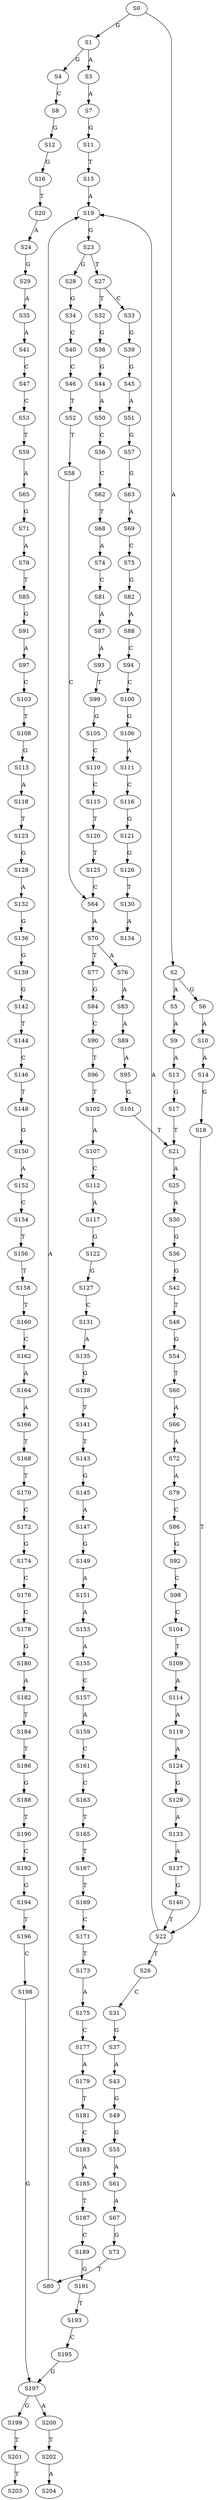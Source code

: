 strict digraph  {
	S0 -> S1 [ label = G ];
	S0 -> S2 [ label = A ];
	S1 -> S3 [ label = A ];
	S1 -> S4 [ label = G ];
	S2 -> S5 [ label = A ];
	S2 -> S6 [ label = G ];
	S3 -> S7 [ label = A ];
	S4 -> S8 [ label = C ];
	S5 -> S9 [ label = A ];
	S6 -> S10 [ label = A ];
	S7 -> S11 [ label = G ];
	S8 -> S12 [ label = G ];
	S9 -> S13 [ label = A ];
	S10 -> S14 [ label = A ];
	S11 -> S15 [ label = T ];
	S12 -> S16 [ label = G ];
	S13 -> S17 [ label = G ];
	S14 -> S18 [ label = G ];
	S15 -> S19 [ label = A ];
	S16 -> S20 [ label = T ];
	S17 -> S21 [ label = T ];
	S18 -> S22 [ label = T ];
	S19 -> S23 [ label = G ];
	S20 -> S24 [ label = A ];
	S21 -> S25 [ label = A ];
	S22 -> S26 [ label = T ];
	S22 -> S19 [ label = A ];
	S23 -> S27 [ label = T ];
	S23 -> S28 [ label = G ];
	S24 -> S29 [ label = G ];
	S25 -> S30 [ label = A ];
	S26 -> S31 [ label = C ];
	S27 -> S32 [ label = T ];
	S27 -> S33 [ label = C ];
	S28 -> S34 [ label = G ];
	S29 -> S35 [ label = A ];
	S30 -> S36 [ label = G ];
	S31 -> S37 [ label = G ];
	S32 -> S38 [ label = G ];
	S33 -> S39 [ label = G ];
	S34 -> S40 [ label = C ];
	S35 -> S41 [ label = A ];
	S36 -> S42 [ label = G ];
	S37 -> S43 [ label = A ];
	S38 -> S44 [ label = G ];
	S39 -> S45 [ label = G ];
	S40 -> S46 [ label = C ];
	S41 -> S47 [ label = C ];
	S42 -> S48 [ label = T ];
	S43 -> S49 [ label = G ];
	S44 -> S50 [ label = A ];
	S45 -> S51 [ label = A ];
	S46 -> S52 [ label = T ];
	S47 -> S53 [ label = C ];
	S48 -> S54 [ label = G ];
	S49 -> S55 [ label = G ];
	S50 -> S56 [ label = C ];
	S51 -> S57 [ label = G ];
	S52 -> S58 [ label = T ];
	S53 -> S59 [ label = T ];
	S54 -> S60 [ label = T ];
	S55 -> S61 [ label = A ];
	S56 -> S62 [ label = C ];
	S57 -> S63 [ label = G ];
	S58 -> S64 [ label = C ];
	S59 -> S65 [ label = A ];
	S60 -> S66 [ label = A ];
	S61 -> S67 [ label = A ];
	S62 -> S68 [ label = T ];
	S63 -> S69 [ label = A ];
	S64 -> S70 [ label = A ];
	S65 -> S71 [ label = G ];
	S66 -> S72 [ label = A ];
	S67 -> S73 [ label = G ];
	S68 -> S74 [ label = A ];
	S69 -> S75 [ label = C ];
	S70 -> S76 [ label = A ];
	S70 -> S77 [ label = T ];
	S71 -> S78 [ label = A ];
	S72 -> S79 [ label = A ];
	S73 -> S80 [ label = T ];
	S74 -> S81 [ label = C ];
	S75 -> S82 [ label = G ];
	S76 -> S83 [ label = A ];
	S77 -> S84 [ label = G ];
	S78 -> S85 [ label = T ];
	S79 -> S86 [ label = C ];
	S80 -> S19 [ label = A ];
	S81 -> S87 [ label = A ];
	S82 -> S88 [ label = A ];
	S83 -> S89 [ label = A ];
	S84 -> S90 [ label = C ];
	S85 -> S91 [ label = G ];
	S86 -> S92 [ label = G ];
	S87 -> S93 [ label = A ];
	S88 -> S94 [ label = C ];
	S89 -> S95 [ label = A ];
	S90 -> S96 [ label = T ];
	S91 -> S97 [ label = A ];
	S92 -> S98 [ label = C ];
	S93 -> S99 [ label = T ];
	S94 -> S100 [ label = C ];
	S95 -> S101 [ label = G ];
	S96 -> S102 [ label = T ];
	S97 -> S103 [ label = C ];
	S98 -> S104 [ label = C ];
	S99 -> S105 [ label = G ];
	S100 -> S106 [ label = G ];
	S101 -> S21 [ label = T ];
	S102 -> S107 [ label = A ];
	S103 -> S108 [ label = T ];
	S104 -> S109 [ label = T ];
	S105 -> S110 [ label = C ];
	S106 -> S111 [ label = A ];
	S107 -> S112 [ label = C ];
	S108 -> S113 [ label = G ];
	S109 -> S114 [ label = A ];
	S110 -> S115 [ label = C ];
	S111 -> S116 [ label = C ];
	S112 -> S117 [ label = A ];
	S113 -> S118 [ label = A ];
	S114 -> S119 [ label = A ];
	S115 -> S120 [ label = T ];
	S116 -> S121 [ label = G ];
	S117 -> S122 [ label = G ];
	S118 -> S123 [ label = T ];
	S119 -> S124 [ label = A ];
	S120 -> S125 [ label = T ];
	S121 -> S126 [ label = G ];
	S122 -> S127 [ label = G ];
	S123 -> S128 [ label = G ];
	S124 -> S129 [ label = G ];
	S125 -> S64 [ label = C ];
	S126 -> S130 [ label = T ];
	S127 -> S131 [ label = C ];
	S128 -> S132 [ label = A ];
	S129 -> S133 [ label = A ];
	S130 -> S134 [ label = A ];
	S131 -> S135 [ label = A ];
	S132 -> S136 [ label = G ];
	S133 -> S137 [ label = A ];
	S135 -> S138 [ label = G ];
	S136 -> S139 [ label = G ];
	S137 -> S140 [ label = G ];
	S138 -> S141 [ label = T ];
	S139 -> S142 [ label = G ];
	S140 -> S22 [ label = T ];
	S141 -> S143 [ label = T ];
	S142 -> S144 [ label = T ];
	S143 -> S145 [ label = G ];
	S144 -> S146 [ label = C ];
	S145 -> S147 [ label = A ];
	S146 -> S148 [ label = T ];
	S147 -> S149 [ label = G ];
	S148 -> S150 [ label = G ];
	S149 -> S151 [ label = A ];
	S150 -> S152 [ label = A ];
	S151 -> S153 [ label = A ];
	S152 -> S154 [ label = C ];
	S153 -> S155 [ label = A ];
	S154 -> S156 [ label = T ];
	S155 -> S157 [ label = C ];
	S156 -> S158 [ label = T ];
	S157 -> S159 [ label = A ];
	S158 -> S160 [ label = T ];
	S159 -> S161 [ label = C ];
	S160 -> S162 [ label = C ];
	S161 -> S163 [ label = C ];
	S162 -> S164 [ label = A ];
	S163 -> S165 [ label = T ];
	S164 -> S166 [ label = A ];
	S165 -> S167 [ label = T ];
	S166 -> S168 [ label = T ];
	S167 -> S169 [ label = T ];
	S168 -> S170 [ label = T ];
	S169 -> S171 [ label = C ];
	S170 -> S172 [ label = C ];
	S171 -> S173 [ label = T ];
	S172 -> S174 [ label = G ];
	S173 -> S175 [ label = A ];
	S174 -> S176 [ label = C ];
	S175 -> S177 [ label = C ];
	S176 -> S178 [ label = C ];
	S177 -> S179 [ label = A ];
	S178 -> S180 [ label = G ];
	S179 -> S181 [ label = T ];
	S180 -> S182 [ label = A ];
	S181 -> S183 [ label = C ];
	S182 -> S184 [ label = T ];
	S183 -> S185 [ label = A ];
	S184 -> S186 [ label = T ];
	S185 -> S187 [ label = T ];
	S186 -> S188 [ label = G ];
	S187 -> S189 [ label = C ];
	S188 -> S190 [ label = T ];
	S189 -> S191 [ label = G ];
	S190 -> S192 [ label = C ];
	S191 -> S193 [ label = T ];
	S192 -> S194 [ label = G ];
	S193 -> S195 [ label = C ];
	S194 -> S196 [ label = T ];
	S195 -> S197 [ label = G ];
	S196 -> S198 [ label = C ];
	S197 -> S199 [ label = G ];
	S197 -> S200 [ label = A ];
	S198 -> S197 [ label = G ];
	S199 -> S201 [ label = T ];
	S200 -> S202 [ label = T ];
	S201 -> S203 [ label = T ];
	S202 -> S204 [ label = A ];
}
